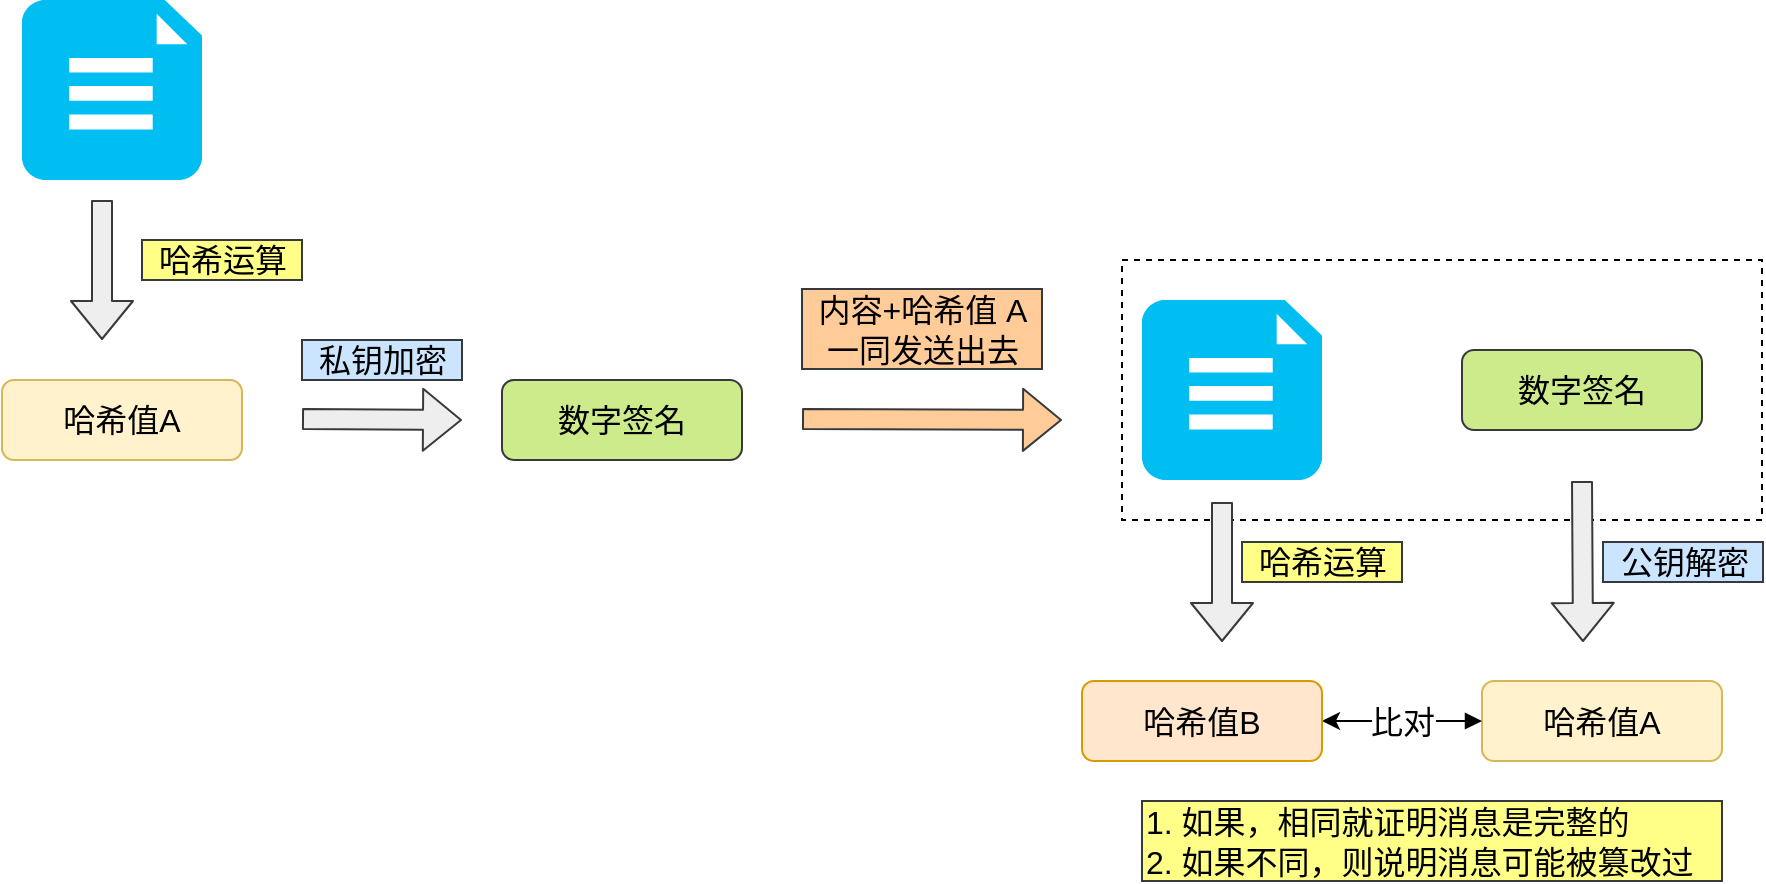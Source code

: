 <mxfile version="14.9.2" type="github">
  <diagram id="Ms9xfb1MAtSLR_JwPrsC" name="Page-1">
    <mxGraphModel dx="1422" dy="794" grid="1" gridSize="10" guides="1" tooltips="1" connect="1" arrows="1" fold="1" page="1" pageScale="1" pageWidth="827" pageHeight="1169" math="0" shadow="0">
      <root>
        <mxCell id="0" />
        <mxCell id="1" parent="0" />
        <mxCell id="4vJ_d8DM7VvG51iMcIHR-1" value="" style="verticalLabelPosition=bottom;html=1;verticalAlign=top;align=center;strokeColor=none;fillColor=#00BEF2;shape=mxgraph.azure.file_2;pointerEvents=1;fontSize=16;" vertex="1" parent="1">
          <mxGeometry x="180" y="210" width="90" height="90" as="geometry" />
        </mxCell>
        <mxCell id="4vJ_d8DM7VvG51iMcIHR-2" value="" style="shape=flexArrow;endArrow=classic;html=1;fontSize=16;fillColor=#eeeeee;strokeColor=#36393d;" edge="1" parent="1">
          <mxGeometry width="50" height="50" relative="1" as="geometry">
            <mxPoint x="220" y="310" as="sourcePoint" />
            <mxPoint x="220" y="380" as="targetPoint" />
          </mxGeometry>
        </mxCell>
        <mxCell id="4vJ_d8DM7VvG51iMcIHR-3" value="哈希运算" style="text;html=1;align=center;verticalAlign=middle;resizable=0;points=[];autosize=1;strokeColor=#36393d;fontSize=16;fillColor=#ffff88;" vertex="1" parent="1">
          <mxGeometry x="240" y="330" width="80" height="20" as="geometry" />
        </mxCell>
        <mxCell id="4vJ_d8DM7VvG51iMcIHR-5" value="哈希值A" style="rounded=1;whiteSpace=wrap;html=1;fontSize=16;fillColor=#fff2cc;strokeColor=#d6b656;" vertex="1" parent="1">
          <mxGeometry x="170" y="400" width="120" height="40" as="geometry" />
        </mxCell>
        <mxCell id="4vJ_d8DM7VvG51iMcIHR-15" value="1. 如果，相同就证明消息是完整的&lt;br&gt;2. 如果不同，则说明消息可能被篡改过" style="text;html=1;align=left;verticalAlign=middle;resizable=0;points=[];autosize=1;strokeColor=#36393d;fontSize=16;fillColor=#ffff88;" vertex="1" parent="1">
          <mxGeometry x="740" y="610.5" width="290" height="40" as="geometry" />
        </mxCell>
        <mxCell id="4vJ_d8DM7VvG51iMcIHR-18" value="" style="shape=flexArrow;endArrow=classic;html=1;fontSize=16;fillColor=#eeeeee;strokeColor=#36393d;" edge="1" parent="1">
          <mxGeometry width="50" height="50" relative="1" as="geometry">
            <mxPoint x="320" y="419.5" as="sourcePoint" />
            <mxPoint x="400" y="420" as="targetPoint" />
          </mxGeometry>
        </mxCell>
        <mxCell id="4vJ_d8DM7VvG51iMcIHR-19" value="私钥加密" style="text;html=1;align=center;verticalAlign=middle;resizable=0;points=[];autosize=1;strokeColor=#36393d;fontSize=16;fillColor=#cce5ff;" vertex="1" parent="1">
          <mxGeometry x="320" y="380" width="80" height="20" as="geometry" />
        </mxCell>
        <mxCell id="4vJ_d8DM7VvG51iMcIHR-20" value="数字签名" style="rounded=1;whiteSpace=wrap;html=1;fontSize=16;fillColor=#cdeb8b;strokeColor=#36393d;" vertex="1" parent="1">
          <mxGeometry x="420" y="400" width="120" height="40" as="geometry" />
        </mxCell>
        <mxCell id="4vJ_d8DM7VvG51iMcIHR-21" value="" style="shape=flexArrow;endArrow=classic;html=1;fontSize=16;fillColor=#ffcc99;strokeColor=#36393d;" edge="1" parent="1">
          <mxGeometry width="50" height="50" relative="1" as="geometry">
            <mxPoint x="570" y="419.5" as="sourcePoint" />
            <mxPoint x="700" y="420" as="targetPoint" />
          </mxGeometry>
        </mxCell>
        <mxCell id="4vJ_d8DM7VvG51iMcIHR-22" value="内容+哈希值 A&lt;br&gt;一同发送出去" style="text;html=1;align=center;verticalAlign=middle;resizable=0;points=[];autosize=1;strokeColor=#36393d;fontSize=16;fillColor=#ffcc99;" vertex="1" parent="1">
          <mxGeometry x="570" y="354.5" width="120" height="40" as="geometry" />
        </mxCell>
        <mxCell id="4vJ_d8DM7VvG51iMcIHR-23" value="" style="rounded=0;whiteSpace=wrap;html=1;fontSize=16;align=left;dashed=1;" vertex="1" parent="1">
          <mxGeometry x="730" y="340" width="320" height="130" as="geometry" />
        </mxCell>
        <mxCell id="4vJ_d8DM7VvG51iMcIHR-24" value="" style="verticalLabelPosition=bottom;html=1;verticalAlign=top;align=center;strokeColor=none;fillColor=#00BEF2;shape=mxgraph.azure.file_2;pointerEvents=1;fontSize=16;" vertex="1" parent="1">
          <mxGeometry x="740" y="360" width="90" height="90" as="geometry" />
        </mxCell>
        <mxCell id="4vJ_d8DM7VvG51iMcIHR-26" value="数字签名" style="rounded=1;whiteSpace=wrap;html=1;fontSize=16;fillColor=#cdeb8b;strokeColor=#36393d;" vertex="1" parent="1">
          <mxGeometry x="900" y="385" width="120" height="40" as="geometry" />
        </mxCell>
        <mxCell id="4vJ_d8DM7VvG51iMcIHR-28" value="" style="shape=flexArrow;endArrow=classic;html=1;fontSize=16;fillColor=#eeeeee;strokeColor=#36393d;" edge="1" parent="1">
          <mxGeometry width="50" height="50" relative="1" as="geometry">
            <mxPoint x="960" y="450.5" as="sourcePoint" />
            <mxPoint x="960.5" y="531" as="targetPoint" />
          </mxGeometry>
        </mxCell>
        <mxCell id="4vJ_d8DM7VvG51iMcIHR-29" value="公钥解密" style="text;html=1;align=center;verticalAlign=middle;resizable=0;points=[];autosize=1;strokeColor=#36393d;fontSize=16;fillColor=#cce5ff;" vertex="1" parent="1">
          <mxGeometry x="970.5" y="481" width="80" height="20" as="geometry" />
        </mxCell>
        <mxCell id="4vJ_d8DM7VvG51iMcIHR-30" value="哈希值A" style="rounded=1;whiteSpace=wrap;html=1;fontSize=16;fillColor=#fff2cc;strokeColor=#d6b656;" vertex="1" parent="1">
          <mxGeometry x="910" y="550.5" width="120" height="40" as="geometry" />
        </mxCell>
        <mxCell id="4vJ_d8DM7VvG51iMcIHR-31" value="" style="shape=flexArrow;endArrow=classic;html=1;fontSize=16;fillColor=#eeeeee;strokeColor=#36393d;" edge="1" parent="1">
          <mxGeometry width="50" height="50" relative="1" as="geometry">
            <mxPoint x="780" y="461" as="sourcePoint" />
            <mxPoint x="780" y="531" as="targetPoint" />
          </mxGeometry>
        </mxCell>
        <mxCell id="4vJ_d8DM7VvG51iMcIHR-32" value="哈希运算" style="text;html=1;align=center;verticalAlign=middle;resizable=0;points=[];autosize=1;strokeColor=#36393d;fontSize=16;fillColor=#ffff88;" vertex="1" parent="1">
          <mxGeometry x="790" y="481" width="80" height="20" as="geometry" />
        </mxCell>
        <mxCell id="4vJ_d8DM7VvG51iMcIHR-34" value="比对" style="edgeStyle=orthogonalEdgeStyle;rounded=0;orthogonalLoop=1;jettySize=auto;html=1;entryX=0;entryY=0.5;entryDx=0;entryDy=0;fontSize=16;startArrow=classic;startFill=1;endArrow=block;endFill=1;" edge="1" parent="1" source="4vJ_d8DM7VvG51iMcIHR-33" target="4vJ_d8DM7VvG51iMcIHR-30">
          <mxGeometry relative="1" as="geometry" />
        </mxCell>
        <mxCell id="4vJ_d8DM7VvG51iMcIHR-33" value="哈希值B" style="rounded=1;whiteSpace=wrap;html=1;fontSize=16;fillColor=#ffe6cc;strokeColor=#d79b00;" vertex="1" parent="1">
          <mxGeometry x="710" y="550.5" width="120" height="40" as="geometry" />
        </mxCell>
      </root>
    </mxGraphModel>
  </diagram>
</mxfile>
